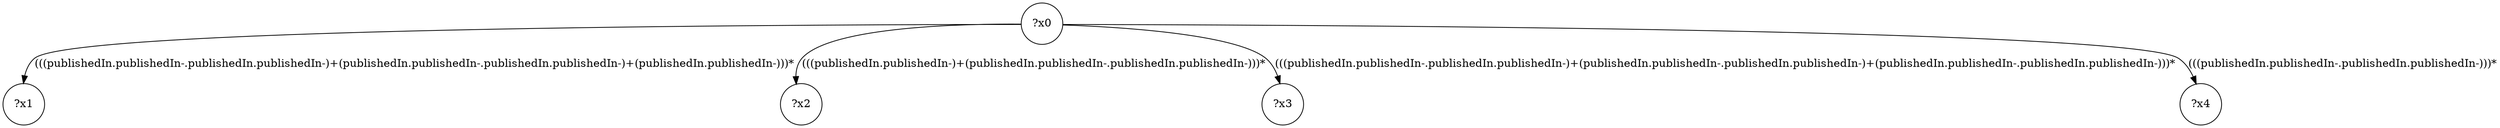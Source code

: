 digraph g {
	x0 [shape=circle, label="?x0"];
	x1 [shape=circle, label="?x1"];
	x0 -> x1 [label="(((publishedIn.publishedIn-.publishedIn.publishedIn-)+(publishedIn.publishedIn-.publishedIn.publishedIn-)+(publishedIn.publishedIn-)))*"];
	x2 [shape=circle, label="?x2"];
	x0 -> x2 [label="(((publishedIn.publishedIn-)+(publishedIn.publishedIn-.publishedIn.publishedIn-)))*"];
	x3 [shape=circle, label="?x3"];
	x0 -> x3 [label="(((publishedIn.publishedIn-.publishedIn.publishedIn-)+(publishedIn.publishedIn-.publishedIn.publishedIn-)+(publishedIn.publishedIn-.publishedIn.publishedIn-)))*"];
	x4 [shape=circle, label="?x4"];
	x0 -> x4 [label="(((publishedIn.publishedIn-.publishedIn.publishedIn-)))*"];
}
